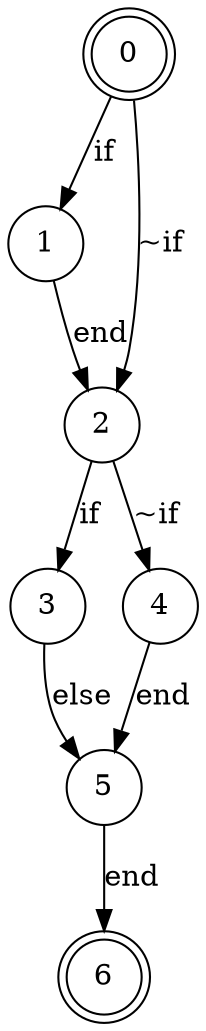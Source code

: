 digraph finite_state_machine {
    node [shape = doublecircle]; 0 6;
    node [shape = circle];
    0 -> 1[label = "if"];
    0 -> 2[label = "~if"];
    1 -> 2[label = "end"];
    2 -> 3[label = "if"];
    2 -> 4[label = "~if"];
    3 -> 5[label = "else"];
    4 -> 5[label = "end"];
    5 -> 6[label = "end"];
}
